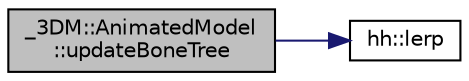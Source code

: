 digraph "_3DM::AnimatedModel::updateBoneTree"
{
 // INTERACTIVE_SVG=YES
 // LATEX_PDF_SIZE
  edge [fontname="Helvetica",fontsize="10",labelfontname="Helvetica",labelfontsize="10"];
  node [fontname="Helvetica",fontsize="10",shape=record];
  rankdir="LR";
  Node1 [label="_3DM::AnimatedModel\l::updateBoneTree",height=0.2,width=0.4,color="black", fillcolor="grey75", style="filled", fontcolor="black",tooltip=" "];
  Node1 -> Node2 [color="midnightblue",fontsize="10",style="solid",fontname="Helvetica"];
  Node2 [label="hh::lerp",height=0.2,width=0.4,color="black", fillcolor="white", style="filled",URL="$d7/dd1/namespacehh.html#acc12d311b39ab754de1f52061139b09d",tooltip=" "];
}

